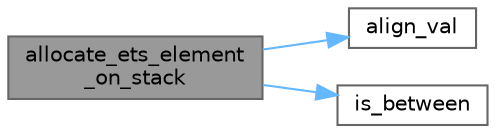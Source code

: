 digraph "allocate_ets_element_on_stack"
{
 // LATEX_PDF_SIZE
  bgcolor="transparent";
  edge [fontname=Helvetica,fontsize=10,labelfontname=Helvetica,labelfontsize=10];
  node [fontname=Helvetica,fontsize=10,shape=box,height=0.2,width=0.4];
  rankdir="LR";
  Node1 [id="Node000001",label="allocate_ets_element\l_on_stack",height=0.2,width=0.4,color="gray40", fillcolor="grey60", style="filled", fontcolor="black",tooltip=" "];
  Node1 -> Node2 [id="edge1_Node000001_Node000002",color="steelblue1",style="solid",tooltip=" "];
  Node2 [id="Node000002",label="align_val",height=0.2,width=0.4,color="grey40", fillcolor="white", style="filled",URL="$test__enumerable__thread__specific_8cpp.html#ae8fd08918017374786ed61c375f7504d",tooltip=" "];
  Node1 -> Node3 [id="edge2_Node000001_Node000003",color="steelblue1",style="solid",tooltip=" "];
  Node3 [id="Node000003",label="is_between",height=0.2,width=0.4,color="grey40", fillcolor="white", style="filled",URL="$test__enumerable__thread__specific_8cpp.html#a0ba945f37a3491054f98441406274f14",tooltip=" "];
}
